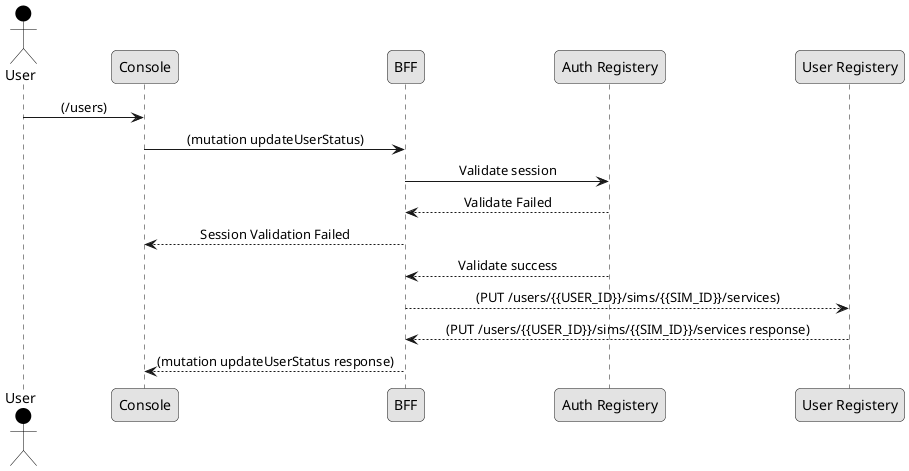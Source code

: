@startuml
skinparam BoxPadding 10
skinparam roundcorner 10
skinparam Shadowing false
skinparam monochrome true
skinparam ParticipantPadding 60
skinparam ActorBorderColor  Black
skinparam sequenceMessageAlign center
skinparam SequenceBoxBackgroundColor AliceBlue

actor User #Black

User -> Console: (/users)
Console -> BFF: (mutation updateUserStatus)
BFF -> "Auth Registery": Validate session
BFF <-- "Auth Registery": Validate Failed
Console <-- BFF: Session Validation Failed
BFF <-- "Auth Registery": Validate success
BFF --> "User Registery": (PUT /users/{{USER_ID}}/sims/{{SIM_ID}}/services)
BFF <-- "User Registery": (PUT /users/{{USER_ID}}/sims/{{SIM_ID}}/services response)
BFF --> Console:  (mutation updateUserStatus response)

@enduml